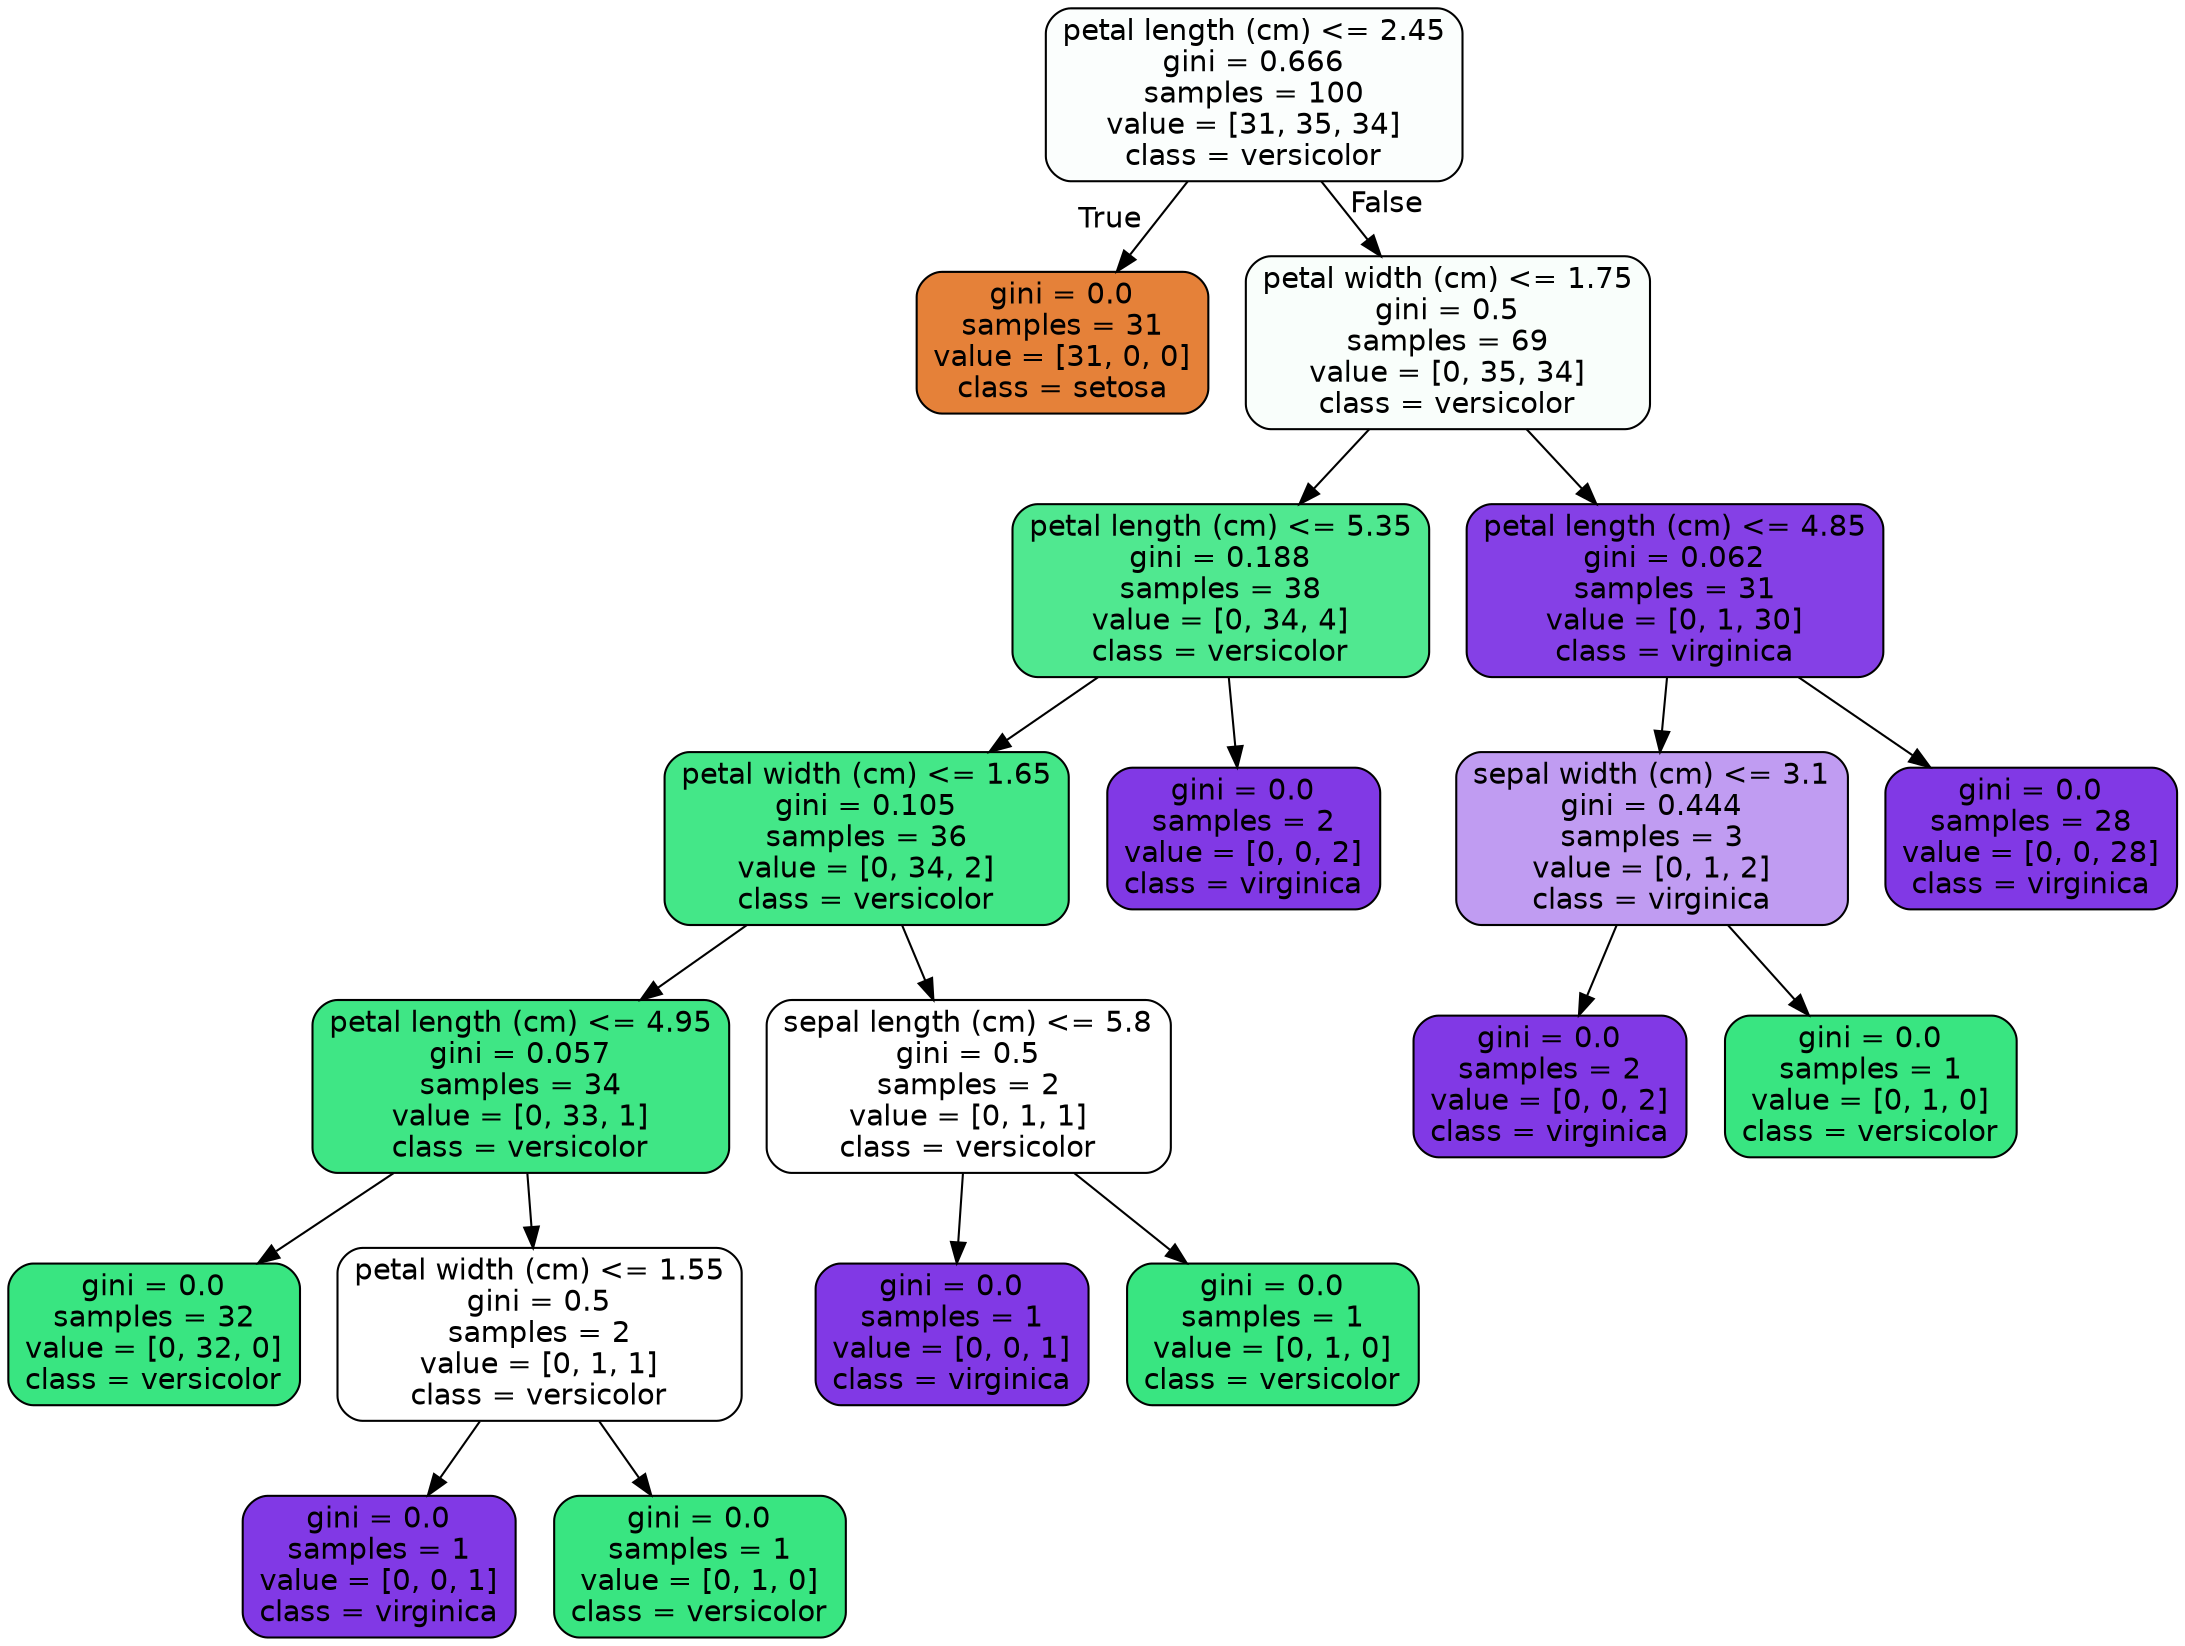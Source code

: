 digraph Tree {
node [shape=box, style="filled, rounded", color="black", fontname=helvetica] ;
edge [fontname=helvetica] ;
0 [label="petal length (cm) <= 2.45\ngini = 0.666\nsamples = 100\nvalue = [31, 35, 34]\nclass = versicolor", fillcolor="#39e58104"] ;
1 [label="gini = 0.0\nsamples = 31\nvalue = [31, 0, 0]\nclass = setosa", fillcolor="#e58139ff"] ;
0 -> 1 [labeldistance=2.5, labelangle=45, headlabel="True"] ;
2 [label="petal width (cm) <= 1.75\ngini = 0.5\nsamples = 69\nvalue = [0, 35, 34]\nclass = versicolor", fillcolor="#39e58107"] ;
0 -> 2 [labeldistance=2.5, labelangle=-45, headlabel="False"] ;
3 [label="petal length (cm) <= 5.35\ngini = 0.188\nsamples = 38\nvalue = [0, 34, 4]\nclass = versicolor", fillcolor="#39e581e1"] ;
2 -> 3 ;
4 [label="petal width (cm) <= 1.65\ngini = 0.105\nsamples = 36\nvalue = [0, 34, 2]\nclass = versicolor", fillcolor="#39e581f0"] ;
3 -> 4 ;
5 [label="petal length (cm) <= 4.95\ngini = 0.057\nsamples = 34\nvalue = [0, 33, 1]\nclass = versicolor", fillcolor="#39e581f7"] ;
4 -> 5 ;
6 [label="gini = 0.0\nsamples = 32\nvalue = [0, 32, 0]\nclass = versicolor", fillcolor="#39e581ff"] ;
5 -> 6 ;
7 [label="petal width (cm) <= 1.55\ngini = 0.5\nsamples = 2\nvalue = [0, 1, 1]\nclass = versicolor", fillcolor="#39e58100"] ;
5 -> 7 ;
8 [label="gini = 0.0\nsamples = 1\nvalue = [0, 0, 1]\nclass = virginica", fillcolor="#8139e5ff"] ;
7 -> 8 ;
9 [label="gini = 0.0\nsamples = 1\nvalue = [0, 1, 0]\nclass = versicolor", fillcolor="#39e581ff"] ;
7 -> 9 ;
10 [label="sepal length (cm) <= 5.8\ngini = 0.5\nsamples = 2\nvalue = [0, 1, 1]\nclass = versicolor", fillcolor="#39e58100"] ;
4 -> 10 ;
11 [label="gini = 0.0\nsamples = 1\nvalue = [0, 0, 1]\nclass = virginica", fillcolor="#8139e5ff"] ;
10 -> 11 ;
12 [label="gini = 0.0\nsamples = 1\nvalue = [0, 1, 0]\nclass = versicolor", fillcolor="#39e581ff"] ;
10 -> 12 ;
13 [label="gini = 0.0\nsamples = 2\nvalue = [0, 0, 2]\nclass = virginica", fillcolor="#8139e5ff"] ;
3 -> 13 ;
14 [label="petal length (cm) <= 4.85\ngini = 0.062\nsamples = 31\nvalue = [0, 1, 30]\nclass = virginica", fillcolor="#8139e5f6"] ;
2 -> 14 ;
15 [label="sepal width (cm) <= 3.1\ngini = 0.444\nsamples = 3\nvalue = [0, 1, 2]\nclass = virginica", fillcolor="#8139e57f"] ;
14 -> 15 ;
16 [label="gini = 0.0\nsamples = 2\nvalue = [0, 0, 2]\nclass = virginica", fillcolor="#8139e5ff"] ;
15 -> 16 ;
17 [label="gini = 0.0\nsamples = 1\nvalue = [0, 1, 0]\nclass = versicolor", fillcolor="#39e581ff"] ;
15 -> 17 ;
18 [label="gini = 0.0\nsamples = 28\nvalue = [0, 0, 28]\nclass = virginica", fillcolor="#8139e5ff"] ;
14 -> 18 ;
}